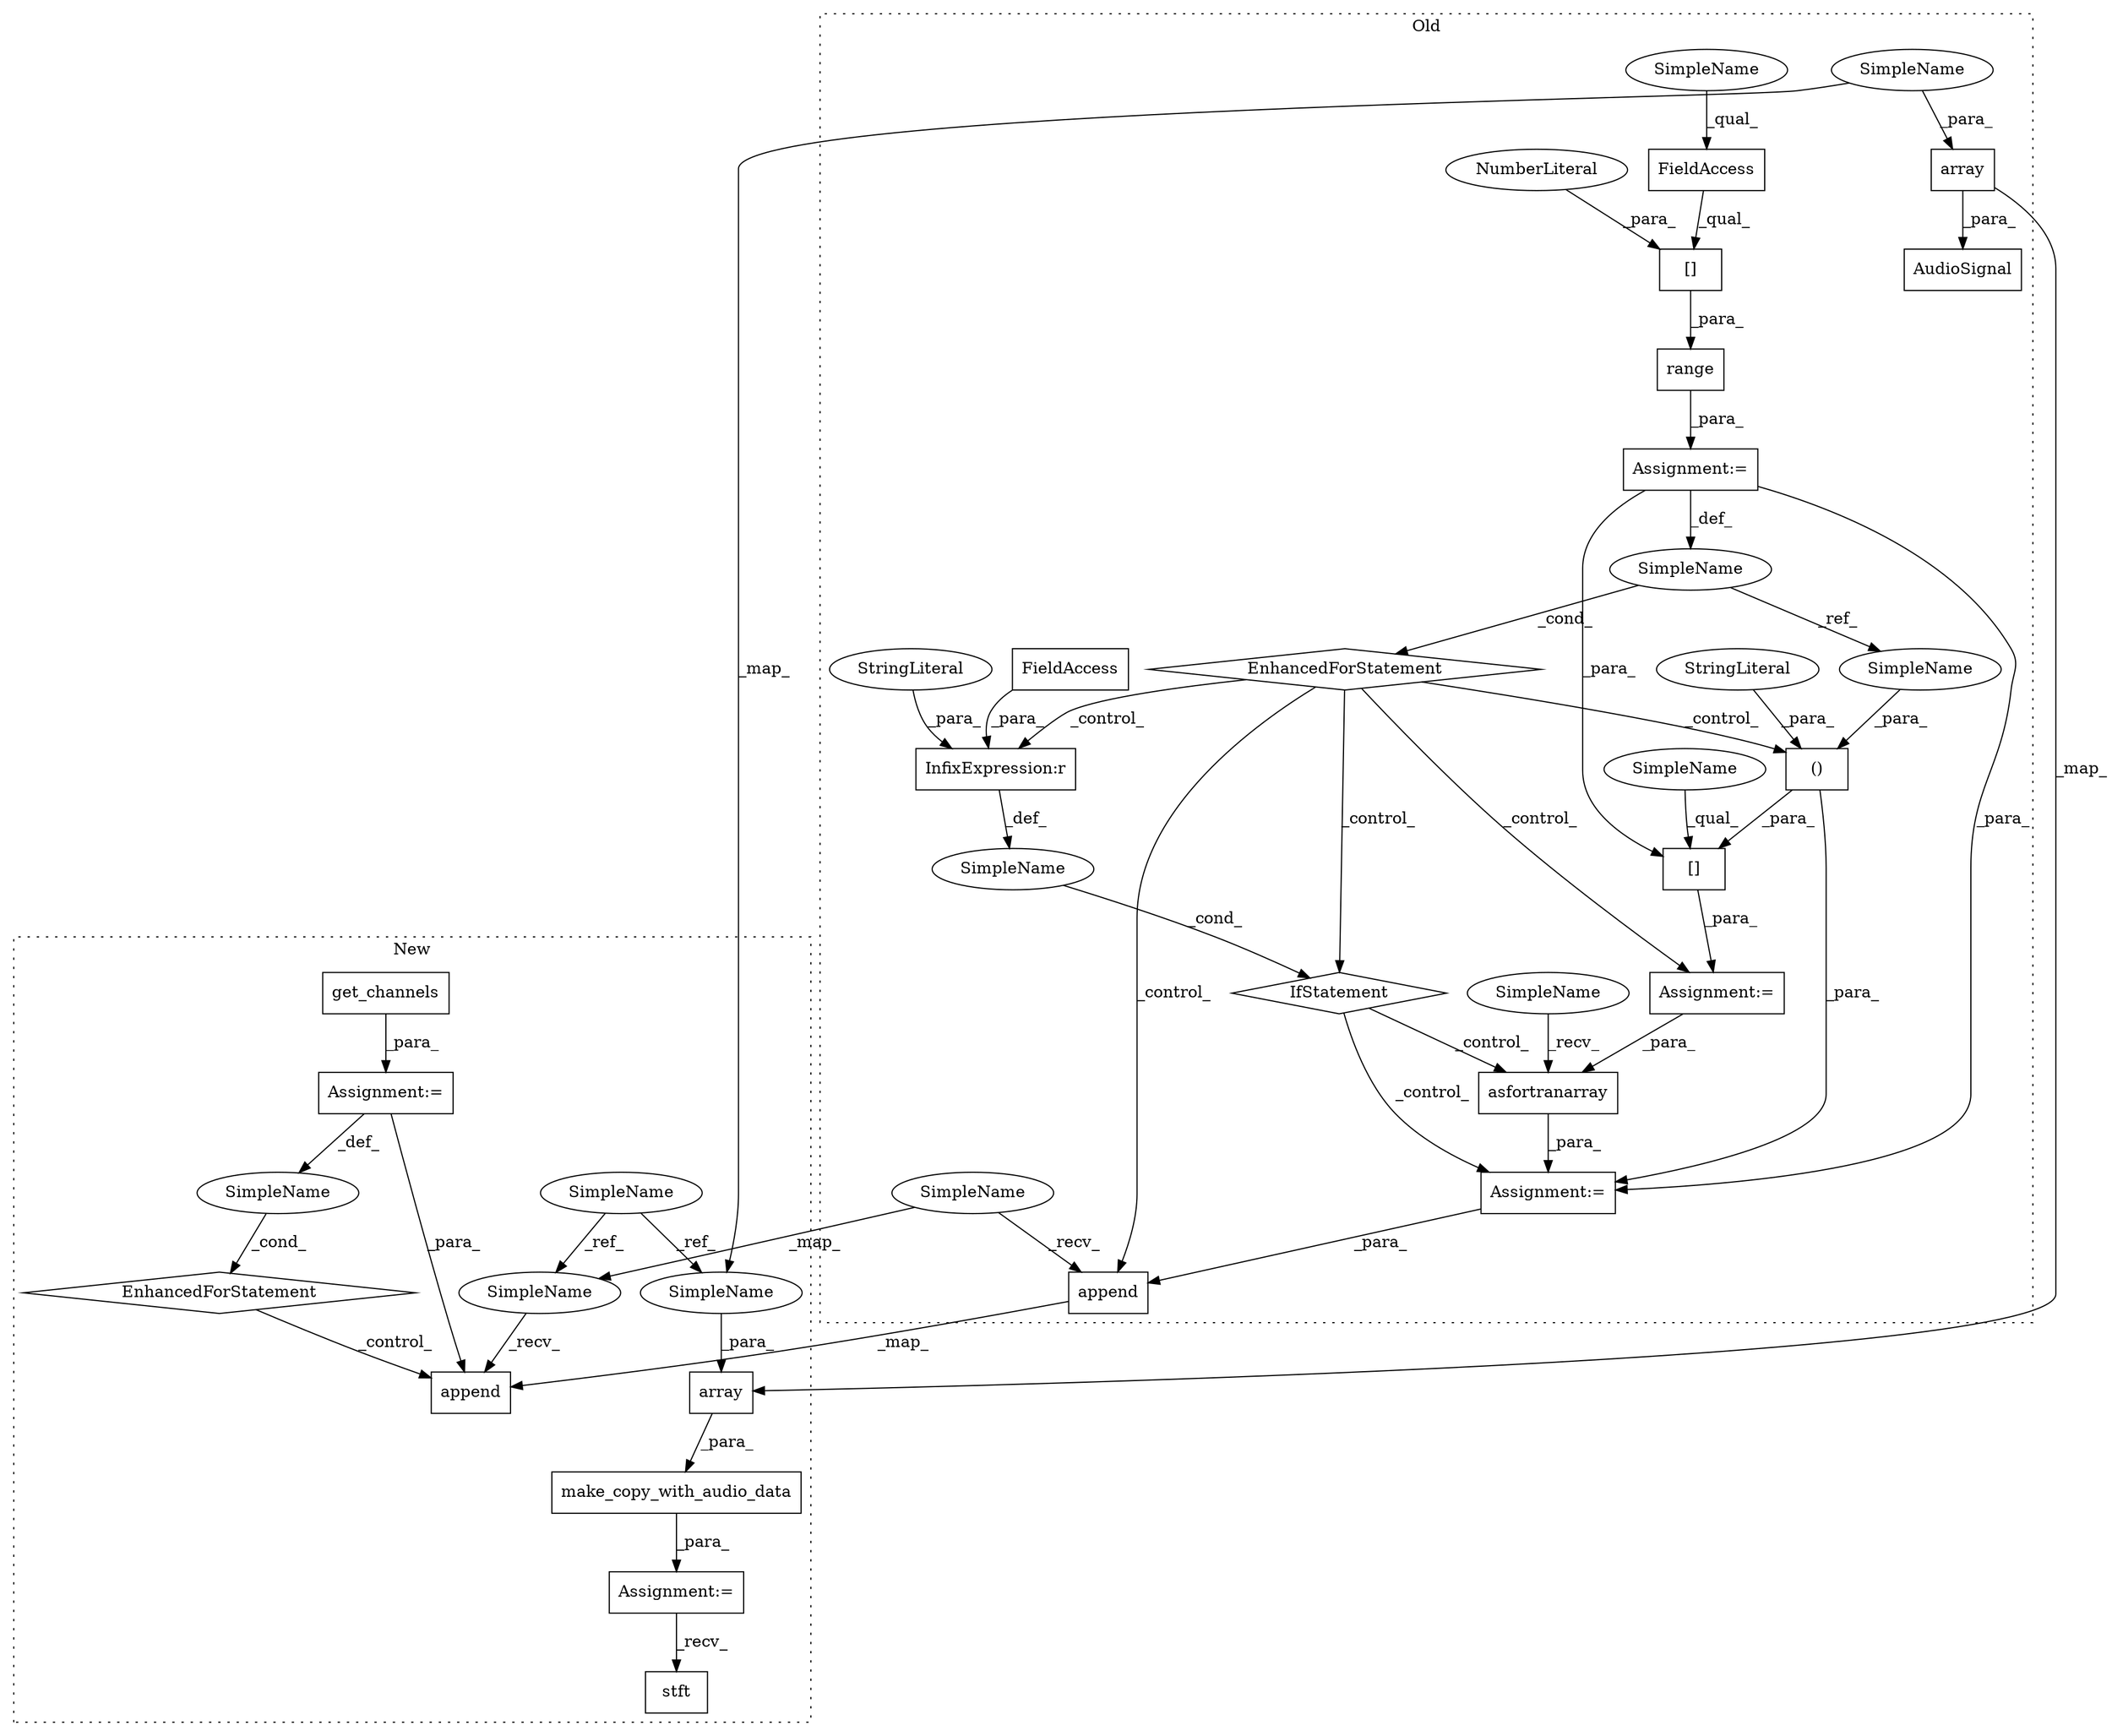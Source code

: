 digraph G {
subgraph cluster0 {
1 [label="()" a="106" s="697" l="32" shape="box"];
3 [label="Assignment:=" a="7" s="570,659" l="53,2" shape="box"];
4 [label="EnhancedForStatement" a="70" s="570,659" l="53,2" shape="diamond"];
6 [label="asfortranarray" a="32" s="800,824" l="15,1" shape="box"];
7 [label="SimpleName" a="42" s="627" l="3" shape="ellipse"];
8 [label="append" a="32" s="858,919" l="7,1" shape="box"];
11 [label="StringLiteral" a="45" s="697" l="16" shape="ellipse"];
12 [label="InfixExpression:r" a="27" s="762" l="3" shape="box"];
13 [label="StringLiteral" a="45" s="765" l="7" shape="ellipse"];
14 [label="FieldAccess" a="22" s="743" l="19" shape="box"];
15 [label="SimpleName" a="42" s="" l="" shape="ellipse"];
16 [label="IfStatement" a="25" s="739,772" l="4,2" shape="diamond"];
18 [label="array" a="32" s="967,989" l="6,1" shape="box"];
20 [label="[]" a="2" s="679,729" l="18,2" shape="box"];
21 [label="range" a="32" s="633,658" l="6,1" shape="box"];
22 [label="[]" a="2" s="639,657" l="17,1" shape="box"];
23 [label="NumberLiteral" a="34" s="656" l="1" shape="ellipse"];
24 [label="FieldAccess" a="22" s="639" l="16" shape="box"];
25 [label="AudioSignal" a="32" s="949,1002" l="12,1" shape="box"];
29 [label="Assignment:=" a="7" s="678" l="1" shape="box"];
30 [label="Assignment:=" a="7" s="793" l="1" shape="box"];
34 [label="SimpleName" a="42" s="794" l="5" shape="ellipse"];
35 [label="SimpleName" a="42" s="639" l="10" shape="ellipse"];
36 [label="SimpleName" a="42" s="679" l="10" shape="ellipse"];
37 [label="SimpleName" a="42" s="726" l="3" shape="ellipse"];
38 [label="SimpleName" a="42" s="841" l="16" shape="ellipse"];
39 [label="SimpleName" a="42" s="973" l="16" shape="ellipse"];
label = "Old";
style="dotted";
}
subgraph cluster1 {
2 [label="get_channels" a="32" s="878" l="14" shape="box"];
5 [label="EnhancedForStatement" a="70" s="796,892" l="53,2" shape="diamond"];
9 [label="append" a="32" s="923,984" l="7,1" shape="box"];
10 [label="SimpleName" a="42" s="853" l="9" shape="ellipse"];
17 [label="SimpleName" a="42" s="718" l="20" shape="ellipse"];
19 [label="array" a="32" s="1024,1050" l="6,1" shape="box"];
26 [label="stft" a="32" s="1157" l="6" shape="box"];
27 [label="Assignment:=" a="7" s="1073" l="1" shape="box"];
28 [label="Assignment:=" a="7" s="796,892" l="53,2" shape="box"];
31 [label="make_copy_with_audio_data" a="32" s="1087,1133" l="26,1" shape="box"];
32 [label="SimpleName" a="42" s="1030" l="20" shape="ellipse"];
33 [label="SimpleName" a="42" s="902" l="20" shape="ellipse"];
label = "New";
style="dotted";
}
1 -> 20 [label="_para_"];
1 -> 30 [label="_para_"];
2 -> 28 [label="_para_"];
3 -> 7 [label="_def_"];
3 -> 20 [label="_para_"];
3 -> 30 [label="_para_"];
4 -> 1 [label="_control_"];
4 -> 8 [label="_control_"];
4 -> 12 [label="_control_"];
4 -> 16 [label="_control_"];
4 -> 29 [label="_control_"];
5 -> 9 [label="_control_"];
6 -> 30 [label="_para_"];
7 -> 37 [label="_ref_"];
7 -> 4 [label="_cond_"];
8 -> 9 [label="_map_"];
10 -> 5 [label="_cond_"];
11 -> 1 [label="_para_"];
12 -> 15 [label="_def_"];
13 -> 12 [label="_para_"];
14 -> 12 [label="_para_"];
15 -> 16 [label="_cond_"];
16 -> 30 [label="_control_"];
16 -> 6 [label="_control_"];
17 -> 33 [label="_ref_"];
17 -> 32 [label="_ref_"];
18 -> 25 [label="_para_"];
18 -> 19 [label="_map_"];
19 -> 31 [label="_para_"];
20 -> 29 [label="_para_"];
21 -> 3 [label="_para_"];
22 -> 21 [label="_para_"];
23 -> 22 [label="_para_"];
24 -> 22 [label="_qual_"];
27 -> 26 [label="_recv_"];
28 -> 9 [label="_para_"];
28 -> 10 [label="_def_"];
29 -> 6 [label="_para_"];
30 -> 8 [label="_para_"];
31 -> 27 [label="_para_"];
32 -> 19 [label="_para_"];
33 -> 9 [label="_recv_"];
34 -> 6 [label="_recv_"];
35 -> 24 [label="_qual_"];
36 -> 20 [label="_qual_"];
37 -> 1 [label="_para_"];
38 -> 8 [label="_recv_"];
38 -> 33 [label="_map_"];
39 -> 32 [label="_map_"];
39 -> 18 [label="_para_"];
}